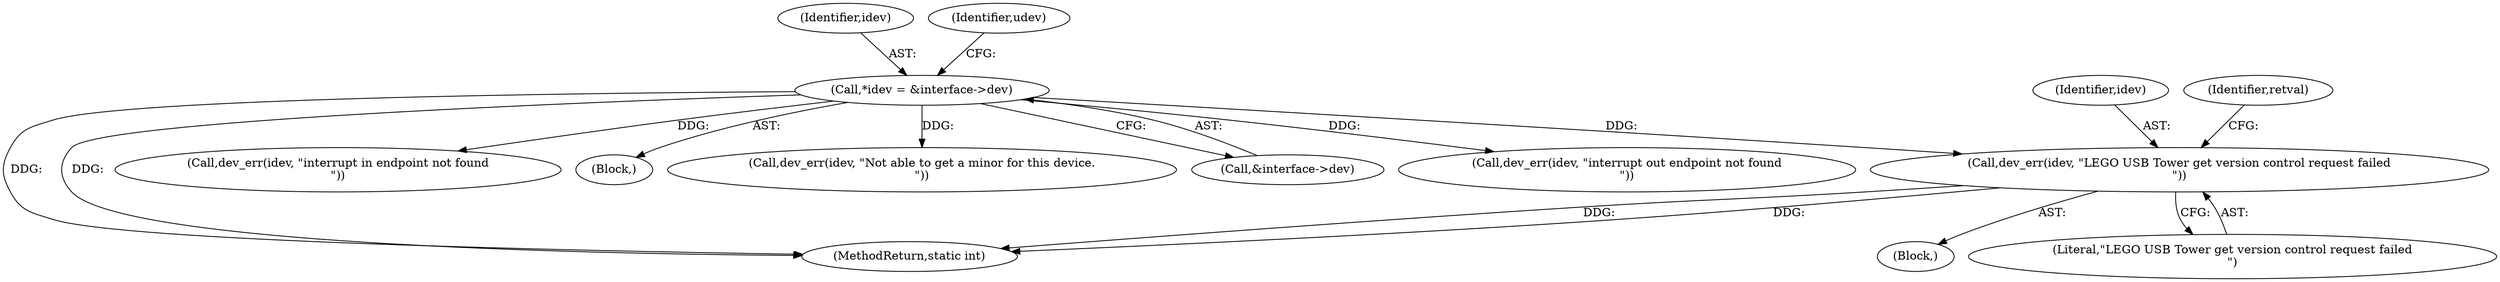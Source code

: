 digraph "0_linux_2fae9e5a7babada041e2e161699ade2447a01989@pointer" {
"1000474" [label="(Call,dev_err(idev, \"LEGO USB Tower get version control request failed\n\"))"];
"1000111" [label="(Call,*idev = &interface->dev)"];
"1000312" [label="(Call,dev_err(idev, \"interrupt out endpoint not found\n\"))"];
"1000475" [label="(Identifier,idev)"];
"1000476" [label="(Literal,\"LEGO USB Tower get version control request failed\n\")"];
"1000505" [label="(MethodReturn,static int)"];
"1000478" [label="(Identifier,retval)"];
"1000301" [label="(Call,dev_err(idev, \"interrupt in endpoint not found\n\"))"];
"1000109" [label="(Block,)"];
"1000112" [label="(Identifier,idev)"];
"1000111" [label="(Call,*idev = &interface->dev)"];
"1000420" [label="(Call,dev_err(idev, \"Not able to get a minor for this device.\n\"))"];
"1000113" [label="(Call,&interface->dev)"];
"1000119" [label="(Identifier,udev)"];
"1000474" [label="(Call,dev_err(idev, \"LEGO USB Tower get version control request failed\n\"))"];
"1000473" [label="(Block,)"];
"1000474" -> "1000473"  [label="AST: "];
"1000474" -> "1000476"  [label="CFG: "];
"1000475" -> "1000474"  [label="AST: "];
"1000476" -> "1000474"  [label="AST: "];
"1000478" -> "1000474"  [label="CFG: "];
"1000474" -> "1000505"  [label="DDG: "];
"1000474" -> "1000505"  [label="DDG: "];
"1000111" -> "1000474"  [label="DDG: "];
"1000111" -> "1000109"  [label="AST: "];
"1000111" -> "1000113"  [label="CFG: "];
"1000112" -> "1000111"  [label="AST: "];
"1000113" -> "1000111"  [label="AST: "];
"1000119" -> "1000111"  [label="CFG: "];
"1000111" -> "1000505"  [label="DDG: "];
"1000111" -> "1000505"  [label="DDG: "];
"1000111" -> "1000301"  [label="DDG: "];
"1000111" -> "1000312"  [label="DDG: "];
"1000111" -> "1000420"  [label="DDG: "];
}
